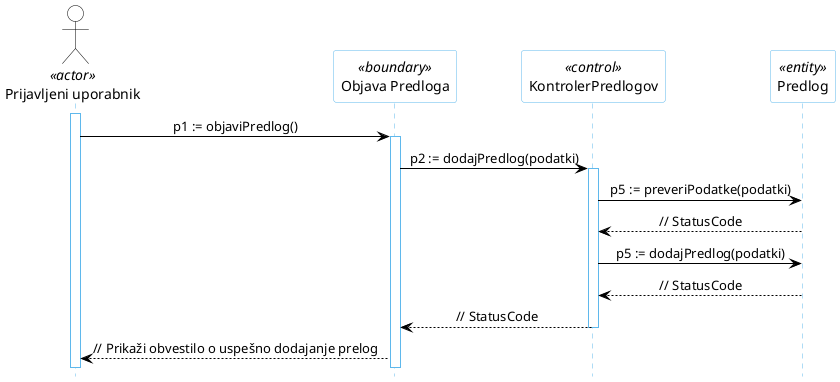 @startuml
hide footbox

skinparam backgroundcolor transparent
skinparam defaultTextAlignment center
skinparam actorBorderColor black
skinparam actorBackgroundColor white
skinparam arrowColor black
skinparam sequenceLifeLineBorderColor #5FB8EC
skinparam sequenceParticipantBorderColor #5FB8EC
skinparam sequenceParticipantBackgroundColor white

actor "Prijavljeni uporabnik" AS U1 <<actor>>

participant "Objava Predloga" as R5 <<boundary>>
participant "KontrolerPredlogov" as R2 <<control>>
participant "Predlog" as R4 <<entity>>

activate U1
U1 -> R5: p1 := objaviPredlog()
activate R5
R5 -> R2: p2 := dodajPredlog(podatki)
activate R2
R2 -> R4: p5 := preveriPodatke(podatki)
R4 --> R2: // StatusCode
R2 -> R4: p5 := dodajPredlog(podatki)
R4 --> R2: // StatusCode
R2 --> R5: // StatusCode
deactivate R2
R5 --> U1: // Prikaži obvestilo o uspešno dodajanje prelog
@enduml

https://teaching.lavbic.net/plantuml/png/bP71Jjj048RlVefHk9G3GecmX12D155xeH8Hb0SOUoTXOhDZnci3ZzCNwOttwgnj6gU9Ad6m9Mk-xvz_lO_i25OY8PFN9AaBzXKgFa66UR5MQRpBfHI5eEXh6v4F8yhH2fio_AJNS5NosZ_P679xaOuep8FejQWZNNHXMMdfUy3VZJtqyiY1nf2gl1psQtfkoEVqWrVsU1hlEag_Nvz_MnoWbwY1SwxGXyyB1yictK5WibJUO5jko3CqbIXcdei9NDt3mnGkBpjgFa-IQXi8azlC78IbaYjbZHF06kvImxEu1lNDZ1tXHdnGAKa7HThUcPcJzxD_bO7ikJFZxAeunEHOdLiCP1KJQtaoj-KNK4tXuYj8hCQ3_ELuozwbYLMCxCpOMMITEDnye9LzX8B7nYonWj4uCoEDHgNKalAoOsdhMC6J8Vhq5Eu3XgPUYAEzWCCh_wiFnziTEDgfcNROmxJ3x4eBVF_DzYzQgWEN0W9DNT7xBozz0_GRYeUn5dy0